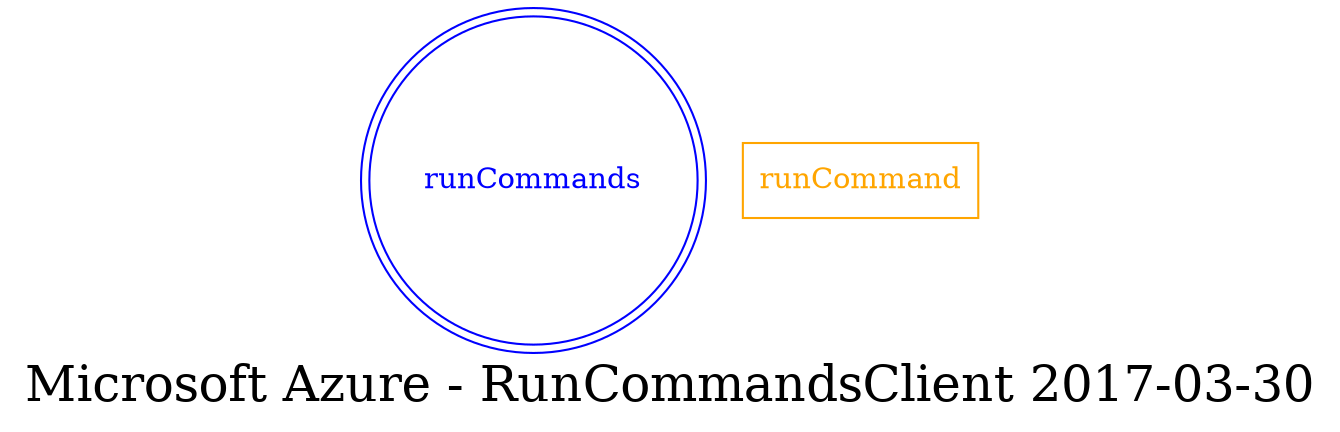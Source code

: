 digraph LexiconGraph {
graph[label="Microsoft Azure - RunCommandsClient 2017-03-30", fontsize=24]
splines=true
"runCommands" [color=blue, fontcolor=blue, shape=doublecircle]
"runCommand" [color=orange, fontcolor=orange, shape=box]
}
